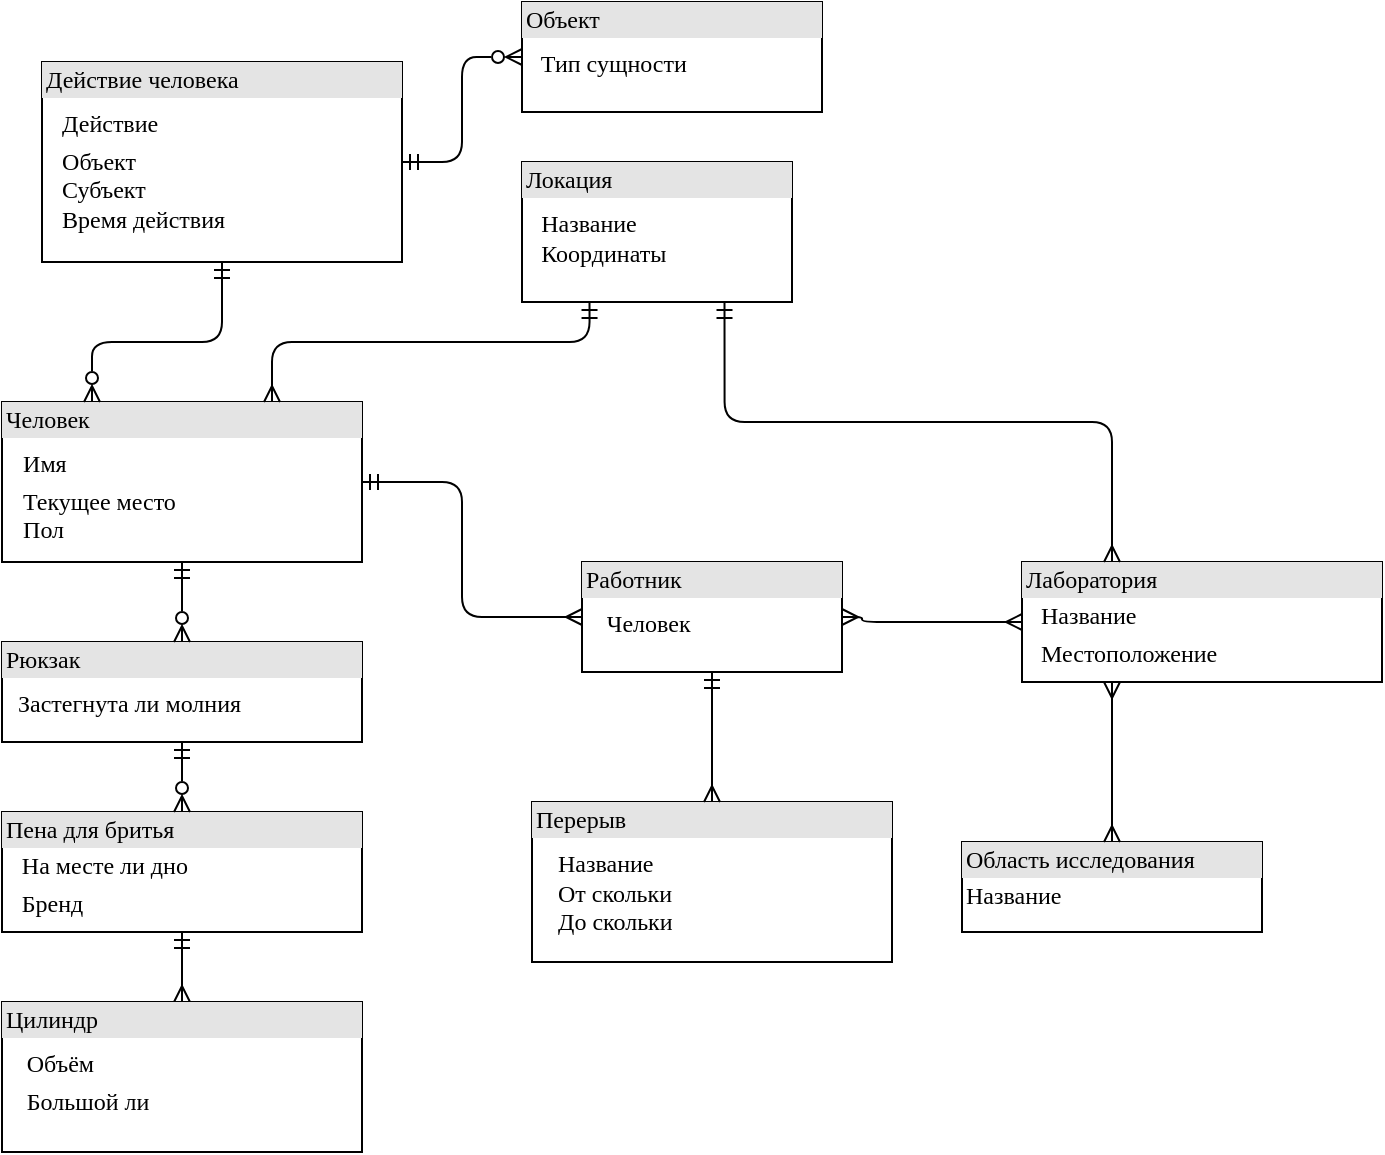 <mxfile version="20.8.20" type="device"><diagram name="Page-1" id="2ca16b54-16f6-2749-3443-fa8db7711227"><mxGraphModel dx="1099" dy="636" grid="1" gridSize="10" guides="1" tooltips="1" connect="1" arrows="1" fold="1" page="1" pageScale="1" pageWidth="1100" pageHeight="850" background="none" math="0" shadow="0"><root><mxCell id="0"/><mxCell id="1" parent="0"/><mxCell id="2ed32ef02a7f4228-1" value="&lt;div style=&quot;box-sizing:border-box;width:100%;background:#e4e4e4;padding:2px;&quot;&gt;Человек&lt;/div&gt;&lt;table style=&quot;width:100%;font-size:1em;&quot; cellpadding=&quot;2&quot; cellspacing=&quot;0&quot;&gt;&lt;tbody&gt;&lt;tr&gt;&lt;td&gt;&lt;/td&gt;&lt;td&gt;&lt;/td&gt;&lt;/tr&gt;&lt;tr&gt;&lt;td&gt;&lt;br&gt;&lt;/td&gt;&lt;td&gt;Имя&lt;/td&gt;&lt;/tr&gt;&lt;tr&gt;&lt;td&gt;&lt;/td&gt;&lt;td&gt;Текущее место&lt;br&gt;Пол&lt;/td&gt;&lt;/tr&gt;&lt;/tbody&gt;&lt;/table&gt;" style="verticalAlign=top;align=left;overflow=fill;html=1;rounded=0;shadow=0;comic=0;labelBackgroundColor=none;strokeWidth=1;fontFamily=Verdana;fontSize=12" parent="1" vertex="1"><mxGeometry x="150" y="250" width="180" height="80" as="geometry"/></mxCell><mxCell id="2ed32ef02a7f4228-2" value="&lt;div style=&quot;box-sizing: border-box ; width: 100% ; background: #e4e4e4 ; padding: 2px&quot;&gt;Работник&lt;/div&gt;&lt;table style=&quot;width: 100% ; font-size: 1em&quot; cellpadding=&quot;2&quot; cellspacing=&quot;0&quot;&gt;&lt;tbody&gt;&lt;tr&gt;&lt;td&gt;&lt;/td&gt;&lt;td&gt;&lt;/td&gt;&lt;/tr&gt;&lt;tr&gt;&lt;td&gt;&lt;/td&gt;&lt;td&gt;Человек&lt;/td&gt;&lt;/tr&gt;&lt;tr&gt;&lt;td&gt;&lt;/td&gt;&lt;td&gt;&lt;br&gt;&lt;/td&gt;&lt;/tr&gt;&lt;/tbody&gt;&lt;/table&gt;" style="verticalAlign=top;align=left;overflow=fill;html=1;rounded=0;shadow=0;comic=0;labelBackgroundColor=none;strokeWidth=1;fontFamily=Verdana;fontSize=12" parent="1" vertex="1"><mxGeometry x="440" y="330" width="130" height="55" as="geometry"/></mxCell><mxCell id="2ed32ef02a7f4228-16" style="edgeStyle=orthogonalEdgeStyle;html=1;labelBackgroundColor=none;startArrow=ERmany;endArrow=ERmandOne;fontFamily=Verdana;fontSize=12;align=left;startFill=0;endFill=0;" parent="1" source="2ed32ef02a7f4228-3" target="2ed32ef02a7f4228-4" edge="1"><mxGeometry relative="1" as="geometry"/></mxCell><mxCell id="2ed32ef02a7f4228-3" value="&lt;div style=&quot;box-sizing: border-box ; width: 100% ; background: #e4e4e4 ; padding: 2px&quot;&gt;Цилиндр&lt;/div&gt;&lt;table style=&quot;width: 100% ; font-size: 1em&quot; cellpadding=&quot;2&quot; cellspacing=&quot;0&quot;&gt;&lt;tbody&gt;&lt;tr&gt;&lt;td&gt;&lt;/td&gt;&lt;td&gt;&lt;/td&gt;&lt;/tr&gt;&lt;tr&gt;&lt;td&gt;&lt;/td&gt;&lt;td&gt;Объём&lt;/td&gt;&lt;/tr&gt;&lt;tr&gt;&lt;td&gt;&lt;br&gt;&lt;/td&gt;&lt;td&gt;Большой ли&lt;br&gt;&lt;/td&gt;&lt;/tr&gt;&lt;/tbody&gt;&lt;/table&gt;" style="verticalAlign=top;align=left;overflow=fill;html=1;rounded=0;shadow=0;comic=0;labelBackgroundColor=none;strokeWidth=1;fontFamily=Verdana;fontSize=12" parent="1" vertex="1"><mxGeometry x="150" y="550" width="180" height="75" as="geometry"/></mxCell><mxCell id="2ed32ef02a7f4228-4" value="&lt;div style=&quot;box-sizing: border-box ; width: 100% ; background: #e4e4e4 ; padding: 2px&quot;&gt;Пена для бритья&lt;/div&gt;&lt;table style=&quot;width: 100% ; font-size: 1em&quot; cellpadding=&quot;2&quot; cellspacing=&quot;0&quot;&gt;&lt;tbody&gt;&lt;tr&gt;&lt;td&gt;&lt;br&gt;&lt;/td&gt;&lt;td&gt;На месте ли дно&lt;/td&gt;&lt;/tr&gt;&lt;tr&gt;&lt;td&gt;&lt;/td&gt;&lt;td&gt;Бренд&lt;/td&gt;&lt;/tr&gt;&lt;tr&gt;&lt;td&gt;&lt;br&gt;&lt;/td&gt;&lt;td&gt;&lt;br&gt;&lt;br&gt;&lt;/td&gt;&lt;/tr&gt;&lt;/tbody&gt;&lt;/table&gt;" style="verticalAlign=top;align=left;overflow=fill;html=1;rounded=0;shadow=0;comic=0;labelBackgroundColor=none;strokeWidth=1;fontFamily=Verdana;fontSize=12" parent="1" vertex="1"><mxGeometry x="150" y="455" width="180" height="60" as="geometry"/></mxCell><mxCell id="2ed32ef02a7f4228-15" style="edgeStyle=orthogonalEdgeStyle;html=1;entryX=0.5;entryY=0;labelBackgroundColor=none;startArrow=ERmandOne;endArrow=ERzeroToMany;fontFamily=Verdana;fontSize=12;align=left;startFill=0;endFill=0;" parent="1" source="2ed32ef02a7f4228-5" target="2ed32ef02a7f4228-4" edge="1"><mxGeometry relative="1" as="geometry"/></mxCell><mxCell id="2ed32ef02a7f4228-5" value="&lt;div style=&quot;box-sizing:border-box;width:100%;background:#e4e4e4;padding:2px;&quot;&gt;Рюкзак&lt;/div&gt;&lt;table style=&quot;width:100%;font-size:1em;&quot; cellpadding=&quot;2&quot; cellspacing=&quot;0&quot;&gt;&lt;tbody&gt;&lt;tr&gt;&lt;td&gt;&lt;/td&gt;&lt;td&gt;&lt;/td&gt;&lt;/tr&gt;&lt;tr&gt;&lt;td&gt;&lt;/td&gt;&lt;td&gt;Застегнута ли молния&lt;/td&gt;&lt;/tr&gt;&lt;tr&gt;&lt;td&gt;&lt;/td&gt;&lt;td&gt;&lt;br&gt;&lt;/td&gt;&lt;/tr&gt;&lt;/tbody&gt;&lt;/table&gt;" style="verticalAlign=top;align=left;overflow=fill;html=1;rounded=0;shadow=0;comic=0;labelBackgroundColor=none;strokeWidth=1;fontFamily=Verdana;fontSize=12" parent="1" vertex="1"><mxGeometry x="150" y="370" width="180" height="50" as="geometry"/></mxCell><mxCell id="GhaXcWp8ed2cOPVwpBQz-3" style="edgeStyle=orthogonalEdgeStyle;rounded=0;orthogonalLoop=1;jettySize=auto;html=1;entryX=1;entryY=0.5;entryDx=0;entryDy=0;strokeColor=none;" parent="1" target="2ed32ef02a7f4228-5" edge="1"><mxGeometry relative="1" as="geometry"><mxPoint x="470" y="465.077" as="sourcePoint"/></mxGeometry></mxCell><mxCell id="2ed32ef02a7f4228-13" value="" style="edgeStyle=orthogonalEdgeStyle;html=1;endArrow=ERzeroToMany;startArrow=ERmandOne;labelBackgroundColor=none;fontFamily=Verdana;fontSize=12;align=left;exitX=0.5;exitY=1;entryX=0.5;entryY=0;startFill=0;endFill=0;" parent="1" source="2ed32ef02a7f4228-1" target="2ed32ef02a7f4228-5" edge="1"><mxGeometry width="100" height="100" relative="1" as="geometry"><mxPoint x="350" y="370" as="sourcePoint"/><mxPoint x="450" y="270" as="targetPoint"/></mxGeometry></mxCell><mxCell id="GhaXcWp8ed2cOPVwpBQz-12" value="&lt;div style=&quot;box-sizing: border-box ; width: 100% ; background: #e4e4e4 ; padding: 2px&quot;&gt;Перерыв&lt;/div&gt;&lt;table style=&quot;width: 100% ; font-size: 1em&quot; cellpadding=&quot;2&quot; cellspacing=&quot;0&quot;&gt;&lt;tbody&gt;&lt;tr&gt;&lt;td&gt;&lt;/td&gt;&lt;td&gt;&lt;/td&gt;&lt;/tr&gt;&lt;tr&gt;&lt;td&gt;&lt;br&gt;&lt;/td&gt;&lt;td&gt;Название&lt;br&gt;От скольки&lt;br&gt;До скольки&lt;/td&gt;&lt;/tr&gt;&lt;tr&gt;&lt;td&gt;&lt;/td&gt;&lt;td&gt;&lt;/td&gt;&lt;/tr&gt;&lt;/tbody&gt;&lt;/table&gt;" style="verticalAlign=top;align=left;overflow=fill;html=1;rounded=0;shadow=0;comic=0;labelBackgroundColor=none;strokeWidth=1;fontFamily=Verdana;fontSize=12" parent="1" vertex="1"><mxGeometry x="415" y="450" width="180" height="80" as="geometry"/></mxCell><mxCell id="GhaXcWp8ed2cOPVwpBQz-24" style="edgeStyle=orthogonalEdgeStyle;html=1;labelBackgroundColor=none;startArrow=ERmandOne;endArrow=ERmany;fontFamily=Verdana;fontSize=12;align=left;startFill=0;endFill=0;exitX=1;exitY=0.5;exitDx=0;exitDy=0;entryX=0;entryY=0.5;entryDx=0;entryDy=0;" parent="1" source="2ed32ef02a7f4228-1" target="2ed32ef02a7f4228-2" edge="1"><mxGeometry relative="1" as="geometry"><mxPoint x="250" y="440" as="sourcePoint"/><mxPoint x="420" y="300" as="targetPoint"/><Array as="points"><mxPoint x="380" y="290"/><mxPoint x="380" y="357"/></Array></mxGeometry></mxCell><mxCell id="GhaXcWp8ed2cOPVwpBQz-27" value="" style="edgeStyle=orthogonalEdgeStyle;html=1;endArrow=ERmany;startArrow=ERmandOne;labelBackgroundColor=none;fontFamily=Verdana;fontSize=12;align=left;entryX=0.5;entryY=0;startFill=0;endFill=0;entryDx=0;entryDy=0;exitX=0.5;exitY=1;exitDx=0;exitDy=0;" parent="1" source="2ed32ef02a7f4228-2" target="GhaXcWp8ed2cOPVwpBQz-12" edge="1"><mxGeometry width="100" height="100" relative="1" as="geometry"><mxPoint x="500" y="430" as="sourcePoint"/><mxPoint x="500" y="520" as="targetPoint"/></mxGeometry></mxCell><mxCell id="GhaXcWp8ed2cOPVwpBQz-28" value="&lt;div style=&quot;box-sizing:border-box;width:100%;background:#e4e4e4;padding:2px;&quot;&gt;Область исследования&amp;nbsp;&lt;br&gt;&lt;/div&gt;&lt;table style=&quot;width:100%;font-size:1em;&quot; cellpadding=&quot;2&quot; cellspacing=&quot;0&quot;&gt;&lt;tbody&gt;&lt;tr&gt;&lt;td&gt;Название&lt;/td&gt;&lt;td&gt;&lt;br&gt;&lt;/td&gt;&lt;/tr&gt;&lt;tr&gt;&lt;td&gt;&lt;br&gt;&lt;/td&gt;&lt;td&gt;&lt;br&gt;&lt;/td&gt;&lt;/tr&gt;&lt;/tbody&gt;&lt;/table&gt;" style="verticalAlign=top;align=left;overflow=fill;html=1;rounded=0;shadow=0;comic=0;labelBackgroundColor=none;strokeWidth=1;fontFamily=Verdana;fontSize=12" parent="1" vertex="1"><mxGeometry x="630" y="470" width="150" height="45" as="geometry"/></mxCell><mxCell id="GhaXcWp8ed2cOPVwpBQz-29" value="&lt;div style=&quot;box-sizing:border-box;width:100%;background:#e4e4e4;padding:2px;&quot;&gt;Лаборатория&lt;/div&gt;&lt;table style=&quot;width:100%;font-size:1em;&quot; cellpadding=&quot;2&quot; cellspacing=&quot;0&quot;&gt;&lt;tbody&gt;&lt;tr&gt;&lt;td&gt;&lt;br&gt;&lt;/td&gt;&lt;td&gt;Название&lt;/td&gt;&lt;/tr&gt;&lt;tr&gt;&lt;td&gt;&lt;br&gt;&lt;/td&gt;&lt;td&gt;Местоположение&lt;/td&gt;&lt;/tr&gt;&lt;tr&gt;&lt;td&gt;&lt;/td&gt;&lt;td&gt;&lt;br&gt;&lt;/td&gt;&lt;/tr&gt;&lt;/tbody&gt;&lt;/table&gt;" style="verticalAlign=top;align=left;overflow=fill;html=1;rounded=0;shadow=0;comic=0;labelBackgroundColor=none;strokeWidth=1;fontFamily=Verdana;fontSize=12" parent="1" vertex="1"><mxGeometry x="660" y="330" width="180" height="60" as="geometry"/></mxCell><mxCell id="GhaXcWp8ed2cOPVwpBQz-33" style="edgeStyle=orthogonalEdgeStyle;html=1;labelBackgroundColor=none;startArrow=ERmany;endArrow=ERmany;fontFamily=Verdana;fontSize=12;align=left;startFill=0;endFill=0;entryX=1;entryY=0.5;entryDx=0;entryDy=0;exitX=0;exitY=0.5;exitDx=0;exitDy=0;" parent="1" source="GhaXcWp8ed2cOPVwpBQz-29" target="2ed32ef02a7f4228-2" edge="1"><mxGeometry relative="1" as="geometry"><mxPoint x="672.5" y="510" as="sourcePoint"/><mxPoint x="520" y="600" as="targetPoint"/><Array as="points"><mxPoint x="580" y="360"/><mxPoint x="580" y="357"/></Array></mxGeometry></mxCell><mxCell id="rDUMnsPyjPdF_Gmck8LR-1" value="&lt;div style=&quot;box-sizing:border-box;width:100%;background:#e4e4e4;padding:2px;&quot;&gt;Действие человека&lt;/div&gt;&lt;table style=&quot;width:100%;font-size:1em;&quot; cellpadding=&quot;2&quot; cellspacing=&quot;0&quot;&gt;&lt;tbody&gt;&lt;tr&gt;&lt;td&gt;&lt;/td&gt;&lt;td&gt;&lt;/td&gt;&lt;/tr&gt;&lt;tr&gt;&lt;td&gt;&lt;br&gt;&lt;/td&gt;&lt;td&gt;Действие&lt;/td&gt;&lt;/tr&gt;&lt;tr&gt;&lt;td&gt;&lt;/td&gt;&lt;td&gt;Объект&lt;br&gt;Субъект&lt;br&gt;Время действия&lt;/td&gt;&lt;/tr&gt;&lt;/tbody&gt;&lt;/table&gt;" style="verticalAlign=top;align=left;overflow=fill;html=1;rounded=0;shadow=0;comic=0;labelBackgroundColor=none;strokeWidth=1;fontFamily=Verdana;fontSize=12" parent="1" vertex="1"><mxGeometry x="170" y="80" width="180" height="100" as="geometry"/></mxCell><mxCell id="gKN4y7glqBy7HZuEMJZt-2" style="edgeStyle=orthogonalEdgeStyle;rounded=0;orthogonalLoop=1;jettySize=auto;html=1;exitX=0.5;exitY=1;exitDx=0;exitDy=0;" edge="1" parent="1" source="2ed32ef02a7f4228-4" target="2ed32ef02a7f4228-4"><mxGeometry relative="1" as="geometry"/></mxCell><mxCell id="gKN4y7glqBy7HZuEMJZt-4" value="&lt;div style=&quot;box-sizing:border-box;width:100%;background:#e4e4e4;padding:2px;&quot;&gt;Локация&lt;/div&gt;&lt;table style=&quot;width:100%;font-size:1em;&quot; cellpadding=&quot;2&quot; cellspacing=&quot;0&quot;&gt;&lt;tbody&gt;&lt;tr&gt;&lt;td&gt;&lt;/td&gt;&lt;td&gt;&lt;/td&gt;&lt;/tr&gt;&lt;tr&gt;&lt;td&gt;&lt;br&gt;&lt;/td&gt;&lt;td&gt;Название&lt;br&gt;Координаты&lt;/td&gt;&lt;/tr&gt;&lt;/tbody&gt;&lt;/table&gt;" style="verticalAlign=top;align=left;overflow=fill;html=1;rounded=0;shadow=0;comic=0;labelBackgroundColor=none;strokeWidth=1;fontFamily=Verdana;fontSize=12" vertex="1" parent="1"><mxGeometry x="410" y="130" width="135" height="70" as="geometry"/></mxCell><mxCell id="gKN4y7glqBy7HZuEMJZt-9" style="edgeStyle=orthogonalEdgeStyle;html=1;labelBackgroundColor=none;startArrow=ERmandOne;endArrow=ERmany;fontFamily=Verdana;fontSize=12;align=left;startFill=0;endFill=0;exitX=0.25;exitY=1;exitDx=0;exitDy=0;entryX=0.75;entryY=0;entryDx=0;entryDy=0;" edge="1" parent="1" source="gKN4y7glqBy7HZuEMJZt-4" target="2ed32ef02a7f4228-1"><mxGeometry relative="1" as="geometry"><mxPoint x="400" y="240" as="sourcePoint"/><mxPoint x="290" y="210" as="targetPoint"/><Array as="points"><mxPoint x="444" y="220"/><mxPoint x="285" y="220"/></Array></mxGeometry></mxCell><mxCell id="gKN4y7glqBy7HZuEMJZt-10" style="edgeStyle=orthogonalEdgeStyle;html=1;labelBackgroundColor=none;startArrow=ERmandOne;endArrow=ERmany;fontFamily=Verdana;fontSize=12;align=left;startFill=0;endFill=0;exitX=0.75;exitY=1;exitDx=0;exitDy=0;entryX=0.25;entryY=0;entryDx=0;entryDy=0;" edge="1" parent="1" source="gKN4y7glqBy7HZuEMJZt-4" target="GhaXcWp8ed2cOPVwpBQz-29"><mxGeometry relative="1" as="geometry"><mxPoint x="454" y="210" as="sourcePoint"/><mxPoint x="720" y="310" as="targetPoint"/><Array as="points"><mxPoint x="511" y="260"/><mxPoint x="705" y="260"/></Array></mxGeometry></mxCell><mxCell id="gKN4y7glqBy7HZuEMJZt-11" style="edgeStyle=orthogonalEdgeStyle;html=1;labelBackgroundColor=none;startArrow=ERmany;endArrow=ERmany;fontFamily=Verdana;fontSize=12;align=left;startFill=0;endFill=0;entryX=0.25;entryY=1;entryDx=0;entryDy=0;exitX=0.5;exitY=0;exitDx=0;exitDy=0;" edge="1" parent="1" source="GhaXcWp8ed2cOPVwpBQz-28" target="GhaXcWp8ed2cOPVwpBQz-29"><mxGeometry relative="1" as="geometry"><mxPoint x="885" y="490" as="sourcePoint"/><mxPoint x="600" y="395" as="targetPoint"/><Array as="points"><mxPoint x="705" y="440"/><mxPoint x="705" y="440"/></Array></mxGeometry></mxCell><mxCell id="gKN4y7glqBy7HZuEMJZt-12" style="edgeStyle=orthogonalEdgeStyle;html=1;labelBackgroundColor=none;startArrow=ERmandOne;endArrow=ERzeroToMany;fontFamily=Verdana;fontSize=12;align=left;startFill=0;endFill=0;exitX=0.5;exitY=1;exitDx=0;exitDy=0;entryX=0.25;entryY=0;entryDx=0;entryDy=0;" edge="1" parent="1" source="rDUMnsPyjPdF_Gmck8LR-1" target="2ed32ef02a7f4228-1"><mxGeometry relative="1" as="geometry"><mxPoint x="454" y="210" as="sourcePoint"/><mxPoint x="295" y="260" as="targetPoint"/><Array as="points"><mxPoint x="260" y="220"/><mxPoint x="195" y="220"/></Array></mxGeometry></mxCell><mxCell id="gKN4y7glqBy7HZuEMJZt-13" value="&lt;div style=&quot;box-sizing: border-box ; width: 100% ; background: #e4e4e4 ; padding: 2px&quot;&gt;Объект&lt;/div&gt;&lt;table style=&quot;width: 100% ; font-size: 1em&quot; cellpadding=&quot;2&quot; cellspacing=&quot;0&quot;&gt;&lt;tbody&gt;&lt;tr&gt;&lt;td&gt;&lt;/td&gt;&lt;td&gt;&lt;/td&gt;&lt;/tr&gt;&lt;tr&gt;&lt;td&gt;&lt;/td&gt;&lt;td&gt;Тип сущности&lt;br&gt;&lt;/td&gt;&lt;/tr&gt;&lt;tr&gt;&lt;td&gt;&lt;/td&gt;&lt;td&gt;&lt;br&gt;&lt;/td&gt;&lt;/tr&gt;&lt;/tbody&gt;&lt;/table&gt;" style="verticalAlign=top;align=left;overflow=fill;html=1;rounded=0;shadow=0;comic=0;labelBackgroundColor=none;strokeWidth=1;fontFamily=Verdana;fontSize=12" vertex="1" parent="1"><mxGeometry x="410" y="50" width="150" height="55" as="geometry"/></mxCell><mxCell id="gKN4y7glqBy7HZuEMJZt-14" style="edgeStyle=orthogonalEdgeStyle;html=1;labelBackgroundColor=none;startArrow=ERmandOne;endArrow=ERzeroToMany;fontFamily=Verdana;fontSize=12;align=left;startFill=0;endFill=0;exitX=1;exitY=0.5;exitDx=0;exitDy=0;entryX=0;entryY=0.5;entryDx=0;entryDy=0;" edge="1" parent="1" source="rDUMnsPyjPdF_Gmck8LR-1" target="gKN4y7glqBy7HZuEMJZt-13"><mxGeometry relative="1" as="geometry"><mxPoint x="270" y="190" as="sourcePoint"/><mxPoint x="205" y="260" as="targetPoint"/><Array as="points"><mxPoint x="380" y="130"/><mxPoint x="380" y="77"/></Array></mxGeometry></mxCell></root></mxGraphModel></diagram></mxfile>